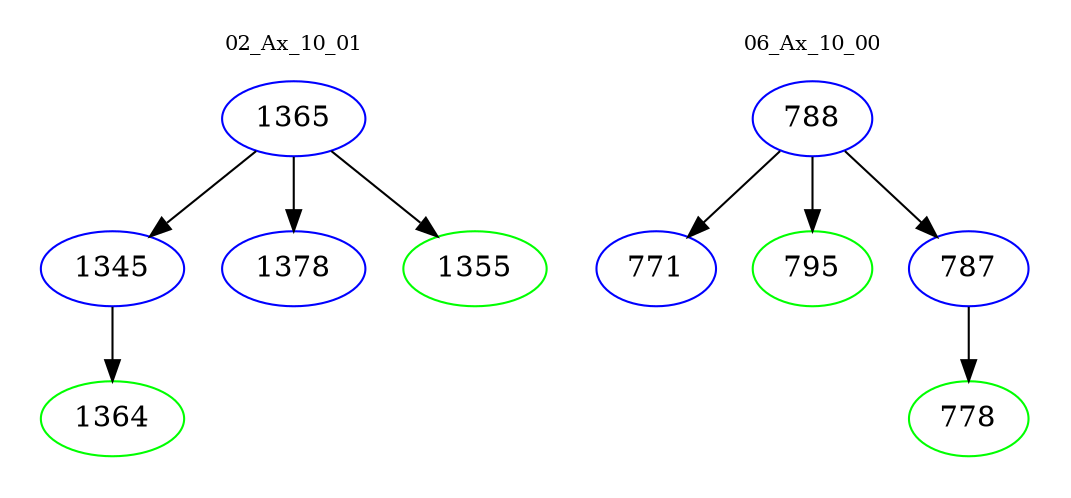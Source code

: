 digraph{
subgraph cluster_0 {
color = white
label = "02_Ax_10_01";
fontsize=10;
T0_1365 [label="1365", color="blue"]
T0_1365 -> T0_1345 [color="black"]
T0_1345 [label="1345", color="blue"]
T0_1345 -> T0_1364 [color="black"]
T0_1364 [label="1364", color="green"]
T0_1365 -> T0_1378 [color="black"]
T0_1378 [label="1378", color="blue"]
T0_1365 -> T0_1355 [color="black"]
T0_1355 [label="1355", color="green"]
}
subgraph cluster_1 {
color = white
label = "06_Ax_10_00";
fontsize=10;
T1_788 [label="788", color="blue"]
T1_788 -> T1_771 [color="black"]
T1_771 [label="771", color="blue"]
T1_788 -> T1_795 [color="black"]
T1_795 [label="795", color="green"]
T1_788 -> T1_787 [color="black"]
T1_787 [label="787", color="blue"]
T1_787 -> T1_778 [color="black"]
T1_778 [label="778", color="green"]
}
}
